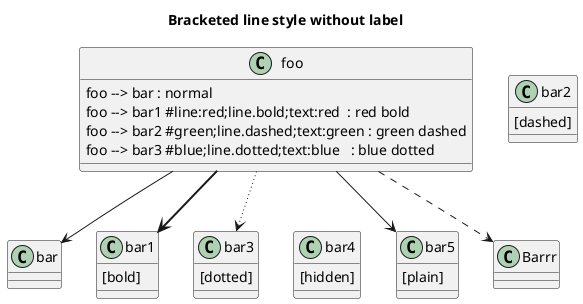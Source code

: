 @startuml
'https://plantuml.com/class-diagram


 title Bracketed line style without label
 class foo
 class bar
 bar1 : [bold]
 bar2 : [dashed]
 bar3 : [dotted]
 bar4 : [hidden]
 bar5 : [plain]
class Barrr{

}
 foo --> bar
 foo -[bold]-> bar1
 foo -[dashed]-> Barrr
 foo -[dotted]-> bar3
 foo -[hidden]-> bar4
 foo -[plain]-> bar5


class foo{
foo --> bar : normal
foo --> bar1 #line:red;line.bold;text:red  : red bold
foo --> bar2 #green;line.dashed;text:green : green dashed
foo --> bar3 #blue;line.dotted;text:blue   : blue dotted
}
@enduml